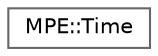 digraph "Graphical Class Hierarchy"
{
 // LATEX_PDF_SIZE
  bgcolor="transparent";
  edge [fontname=Helvetica,fontsize=10,labelfontname=Helvetica,labelfontsize=10];
  node [fontname=Helvetica,fontsize=10,shape=box,height=0.2,width=0.4];
  rankdir="LR";
  Node0 [id="Node000000",label="MPE::Time",height=0.2,width=0.4,color="grey40", fillcolor="white", style="filled",URL="$class_m_p_e_1_1_time.html",tooltip=" "];
}
